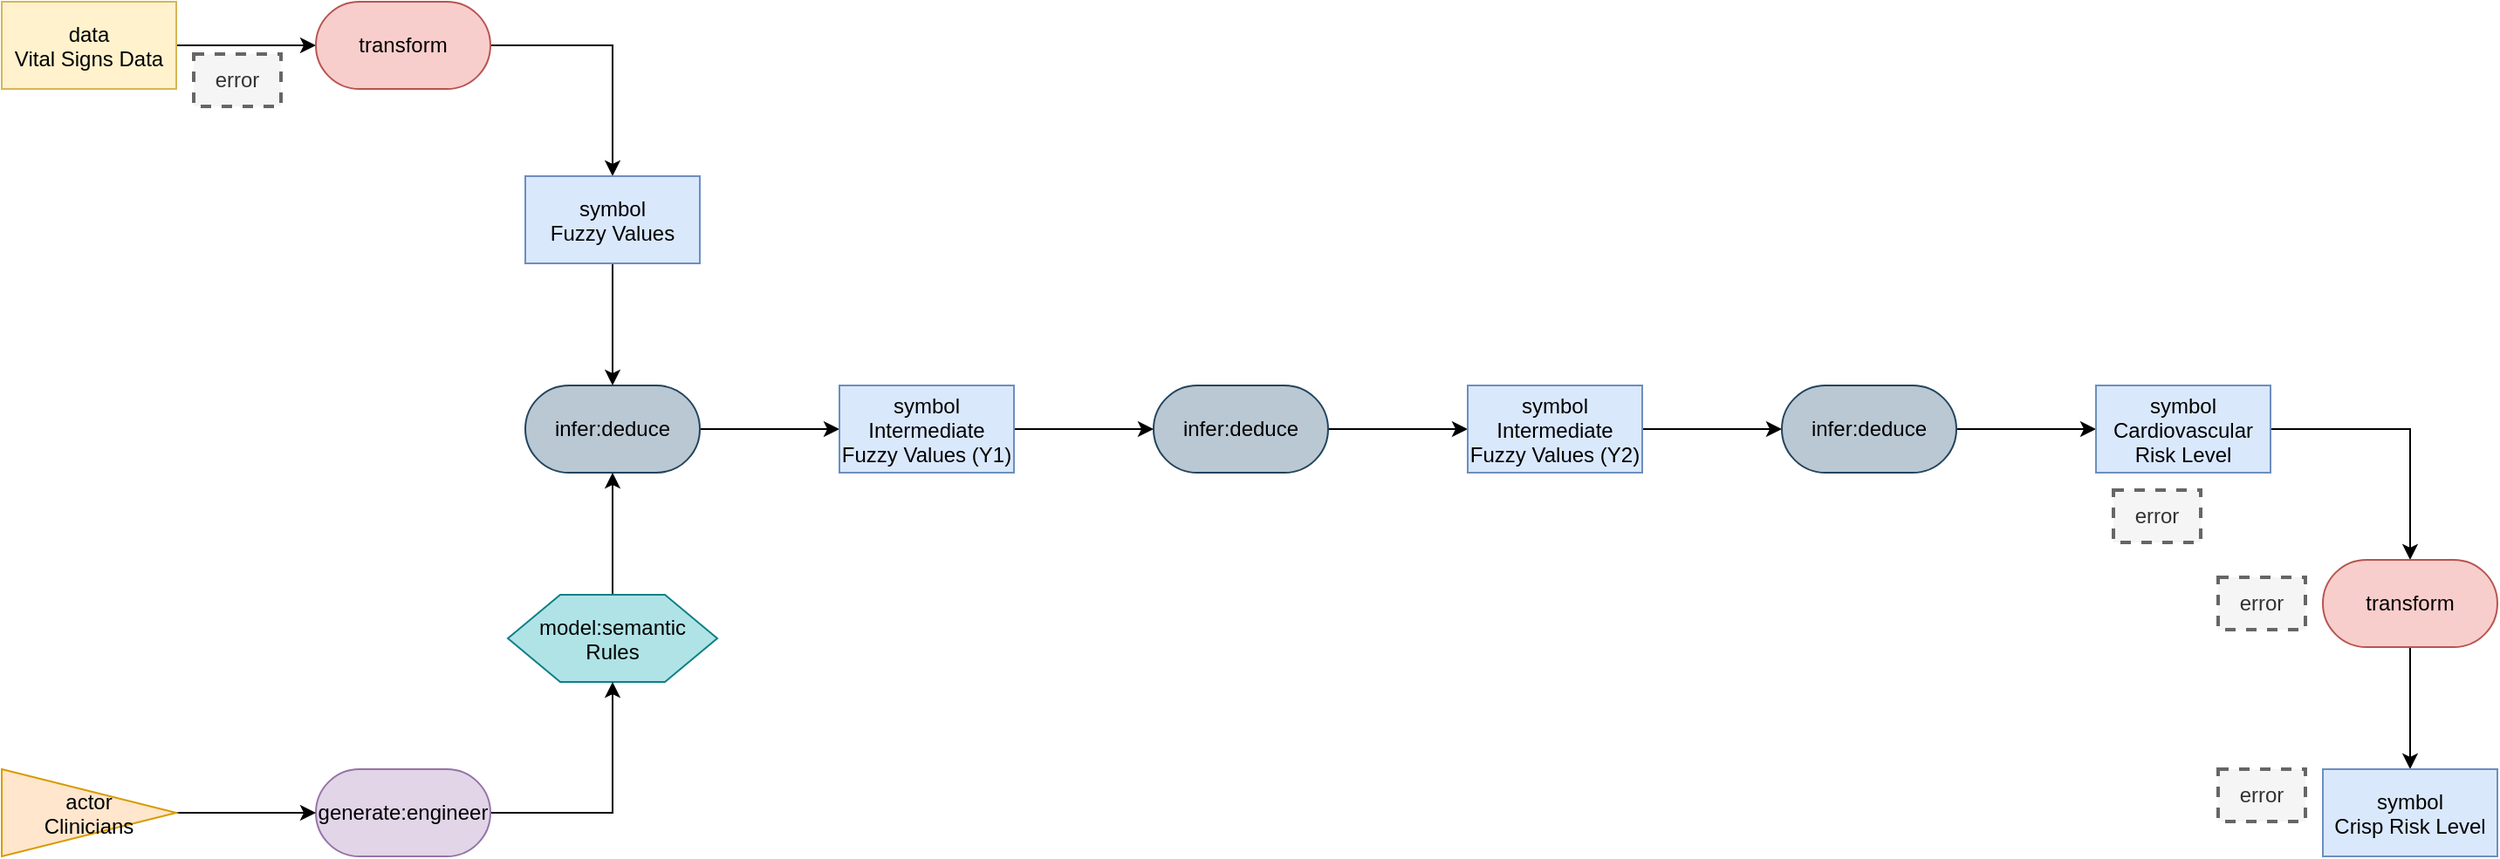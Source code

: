 <mxfile version="27.1.6" pages="2">
  <diagram name="Page-1" id="HXht4Nh3Z01pkx1o4XB-">
    <mxGraphModel dx="1429" dy="856" grid="1" gridSize="10" guides="1" tooltips="1" connect="1" arrows="1" fold="1" page="1" pageScale="1" pageWidth="3300" pageHeight="4681" math="0" shadow="0">
      <root>
        <mxCell id="0" />
        <mxCell id="1" parent="0" />
        <mxCell id="4beopHxYhheQVA-fnsDj-3" style="edgeStyle=orthogonalEdgeStyle;rounded=0;orthogonalLoop=1;jettySize=auto;html=1;entryX=0;entryY=0.5;entryDx=0;entryDy=0;" parent="1" source="4beopHxYhheQVA-fnsDj-1" target="4beopHxYhheQVA-fnsDj-2" edge="1">
          <mxGeometry relative="1" as="geometry" />
        </mxCell>
        <mxCell id="4beopHxYhheQVA-fnsDj-1" value="data&#xa;Vital Signs Data" style="rectangle;fillColor=#fff2cc;strokeColor=#d6b656;" parent="1" name="data" vertex="1" tooltip="⚠️ Node not part of any valid pattern.">
          <mxGeometry x="660" y="470" width="100" height="50" as="geometry" />
        </mxCell>
        <mxCell id="4beopHxYhheQVA-fnsDj-5" style="edgeStyle=orthogonalEdgeStyle;rounded=0;orthogonalLoop=1;jettySize=auto;html=1;exitX=1;exitY=0.5;exitDx=0;exitDy=0;entryX=0.5;entryY=0;entryDx=0;entryDy=0;" parent="1" source="4beopHxYhheQVA-fnsDj-2" target="4beopHxYhheQVA-fnsDj-4" edge="1">
          <mxGeometry relative="1" as="geometry" />
        </mxCell>
        <mxCell id="4beopHxYhheQVA-fnsDj-2" value="transform" style="rounded=1;whiteSpace=wrap;html=1;arcSize=50;fillColor=#f8cecc;strokeColor=#b85450;" parent="1" name="transform" vertex="1" tooltip="⚠️ Node not part of any valid pattern.">
          <mxGeometry x="840" y="470" width="100" height="50" as="geometry" />
        </mxCell>
        <mxCell id="4beopHxYhheQVA-fnsDj-7" style="edgeStyle=orthogonalEdgeStyle;rounded=0;orthogonalLoop=1;jettySize=auto;html=1;exitX=0.5;exitY=1;exitDx=0;exitDy=0;entryX=0.5;entryY=0;entryDx=0;entryDy=0;" parent="1" source="4beopHxYhheQVA-fnsDj-4" target="4beopHxYhheQVA-fnsDj-6" edge="1">
          <mxGeometry relative="1" as="geometry" />
        </mxCell>
        <mxCell id="4beopHxYhheQVA-fnsDj-4" value="symbol&#xa;Fuzzy Values" style="rectangle;fillColor=#dae8fc;strokeColor=#6c8ebf;" parent="1" name="symbol" vertex="1">
          <mxGeometry x="960" y="570" width="100" height="50" as="geometry" />
        </mxCell>
        <mxCell id="4beopHxYhheQVA-fnsDj-15" style="edgeStyle=orthogonalEdgeStyle;rounded=0;orthogonalLoop=1;jettySize=auto;html=1;entryX=0;entryY=0.5;entryDx=0;entryDy=0;" parent="1" source="4beopHxYhheQVA-fnsDj-6" target="4beopHxYhheQVA-fnsDj-14" edge="1">
          <mxGeometry relative="1" as="geometry" />
        </mxCell>
        <mxCell id="4beopHxYhheQVA-fnsDj-6" value="infer:deduce" style="rounded=1;whiteSpace=wrap;html=1;arcSize=50;fillColor=#bac8d3;strokeColor=#23445d;" parent="1" name="infer:deduce" vertex="1">
          <mxGeometry x="960" y="690" width="100" height="50" as="geometry" />
        </mxCell>
        <mxCell id="4beopHxYhheQVA-fnsDj-9" style="edgeStyle=orthogonalEdgeStyle;rounded=0;orthogonalLoop=1;jettySize=auto;html=1;exitX=0.5;exitY=0;exitDx=0;exitDy=0;entryX=0.5;entryY=1;entryDx=0;entryDy=0;" parent="1" source="4beopHxYhheQVA-fnsDj-8" target="4beopHxYhheQVA-fnsDj-6" edge="1">
          <mxGeometry relative="1" as="geometry" />
        </mxCell>
        <mxCell id="4beopHxYhheQVA-fnsDj-8" value="model:semantic&#xa;Rules" style="shape=hexagon;perimeter=hexagonPerimeter2;fillColor=#b0e3e6;strokeColor=#0e8088;" parent="1" name="model" vertex="1">
          <mxGeometry x="950" y="810" width="120" height="50" as="geometry" />
        </mxCell>
        <mxCell id="4beopHxYhheQVA-fnsDj-11" style="edgeStyle=orthogonalEdgeStyle;rounded=0;orthogonalLoop=1;jettySize=auto;html=1;exitX=1;exitY=0.5;exitDx=0;exitDy=0;entryX=0.5;entryY=1;entryDx=0;entryDy=0;" parent="1" source="4beopHxYhheQVA-fnsDj-10" target="4beopHxYhheQVA-fnsDj-8" edge="1">
          <mxGeometry relative="1" as="geometry" />
        </mxCell>
        <mxCell id="4beopHxYhheQVA-fnsDj-10" value="generate:engineer" style="rounded=1;whiteSpace=wrap;html=1;arcSize=50;fillColor=#e1d5e7;strokeColor=#9673a6;" parent="1" name="generate:engineer" vertex="1">
          <mxGeometry x="840" y="910" width="100" height="50" as="geometry" />
        </mxCell>
        <mxCell id="4beopHxYhheQVA-fnsDj-13" style="edgeStyle=orthogonalEdgeStyle;rounded=0;orthogonalLoop=1;jettySize=auto;html=1;entryX=0;entryY=0.5;entryDx=0;entryDy=0;" parent="1" source="4beopHxYhheQVA-fnsDj-12" target="4beopHxYhheQVA-fnsDj-10" edge="1">
          <mxGeometry relative="1" as="geometry" />
        </mxCell>
        <mxCell id="4beopHxYhheQVA-fnsDj-12" value="actor&#xa;Clinicians" style="triangle;fillColor=#ffe6cc;strokeColor=#d79b00;" parent="1" name="actor" vertex="1">
          <mxGeometry x="660" y="910" width="100" height="50" as="geometry" />
        </mxCell>
        <mxCell id="4beopHxYhheQVA-fnsDj-17" style="edgeStyle=orthogonalEdgeStyle;rounded=0;orthogonalLoop=1;jettySize=auto;html=1;entryX=0;entryY=0.5;entryDx=0;entryDy=0;" parent="1" source="4beopHxYhheQVA-fnsDj-14" target="4beopHxYhheQVA-fnsDj-16" edge="1">
          <mxGeometry relative="1" as="geometry" />
        </mxCell>
        <mxCell id="4beopHxYhheQVA-fnsDj-14" value="symbol&#xa;Intermediate&#xa;Fuzzy Values (Y1)" style="rectangle;fillColor=#dae8fc;strokeColor=#6c8ebf;" parent="1" name="symbol" vertex="1">
          <mxGeometry x="1140" y="690" width="100" height="50" as="geometry" />
        </mxCell>
        <mxCell id="4beopHxYhheQVA-fnsDj-19" style="edgeStyle=orthogonalEdgeStyle;rounded=0;orthogonalLoop=1;jettySize=auto;html=1;entryX=0;entryY=0.5;entryDx=0;entryDy=0;" parent="1" source="4beopHxYhheQVA-fnsDj-16" target="4beopHxYhheQVA-fnsDj-18" edge="1">
          <mxGeometry relative="1" as="geometry" />
        </mxCell>
        <mxCell id="4beopHxYhheQVA-fnsDj-16" value="infer:deduce" style="rounded=1;whiteSpace=wrap;html=1;arcSize=50;fillColor=#bac8d3;strokeColor=#23445d;" parent="1" name="infer:deduce" vertex="1" tooltip="⚠️ Node not part of any valid pattern.">
          <mxGeometry x="1320" y="690" width="100" height="50" as="geometry" />
        </mxCell>
        <mxCell id="4beopHxYhheQVA-fnsDj-21" style="edgeStyle=orthogonalEdgeStyle;rounded=0;orthogonalLoop=1;jettySize=auto;html=1;entryX=0;entryY=0.5;entryDx=0;entryDy=0;" parent="1" source="4beopHxYhheQVA-fnsDj-18" target="4beopHxYhheQVA-fnsDj-20" edge="1">
          <mxGeometry relative="1" as="geometry" />
        </mxCell>
        <mxCell id="4beopHxYhheQVA-fnsDj-18" value="symbol&#xa;Intermediate&#xa;Fuzzy Values (Y2)" style="rectangle;fillColor=#dae8fc;strokeColor=#6c8ebf;" parent="1" name="symbol" vertex="1" tooltip="⚠️ Node not part of any valid pattern.">
          <mxGeometry x="1500" y="690" width="100" height="50" as="geometry" />
        </mxCell>
        <mxCell id="4beopHxYhheQVA-fnsDj-23" style="edgeStyle=orthogonalEdgeStyle;rounded=0;orthogonalLoop=1;jettySize=auto;html=1;entryX=0;entryY=0.5;entryDx=0;entryDy=0;" parent="1" source="4beopHxYhheQVA-fnsDj-20" target="4beopHxYhheQVA-fnsDj-22" edge="1">
          <mxGeometry relative="1" as="geometry" />
        </mxCell>
        <mxCell id="4beopHxYhheQVA-fnsDj-20" value="infer:deduce" style="rounded=1;whiteSpace=wrap;html=1;arcSize=50;fillColor=#bac8d3;strokeColor=#23445d;" parent="1" name="infer:deduce" vertex="1" tooltip="⚠️ Node not part of any valid pattern.">
          <mxGeometry x="1680" y="690" width="100" height="50" as="geometry" />
        </mxCell>
        <mxCell id="4beopHxYhheQVA-fnsDj-25" style="edgeStyle=orthogonalEdgeStyle;rounded=0;orthogonalLoop=1;jettySize=auto;html=1;exitX=1;exitY=0.5;exitDx=0;exitDy=0;entryX=0.5;entryY=0;entryDx=0;entryDy=0;" parent="1" source="4beopHxYhheQVA-fnsDj-22" target="4beopHxYhheQVA-fnsDj-24" edge="1">
          <mxGeometry relative="1" as="geometry" />
        </mxCell>
        <mxCell id="4beopHxYhheQVA-fnsDj-22" value="symbol&#xa;Cardiovascular&#xa;Risk Level" style="rectangle;fillColor=#dae8fc;strokeColor=#6c8ebf;" parent="1" name="symbol" vertex="1" tooltip="⚠️ Node not part of any valid pattern.">
          <mxGeometry x="1860" y="690" width="100" height="50" as="geometry" />
        </mxCell>
        <mxCell id="4beopHxYhheQVA-fnsDj-27" style="edgeStyle=orthogonalEdgeStyle;rounded=0;orthogonalLoop=1;jettySize=auto;html=1;exitX=0.5;exitY=1;exitDx=0;exitDy=0;entryX=0.5;entryY=0;entryDx=0;entryDy=0;" parent="1" source="4beopHxYhheQVA-fnsDj-24" target="4beopHxYhheQVA-fnsDj-26" edge="1">
          <mxGeometry relative="1" as="geometry" />
        </mxCell>
        <mxCell id="4beopHxYhheQVA-fnsDj-24" value="transform" style="rounded=1;whiteSpace=wrap;html=1;arcSize=50;fillColor=#f8cecc;strokeColor=#b85450;" parent="1" name="transform" vertex="1" tooltip="⚠️ Node not part of any valid pattern.">
          <mxGeometry x="1990" y="790" width="100" height="50" as="geometry" />
        </mxCell>
        <mxCell id="4beopHxYhheQVA-fnsDj-26" value="symbol&#xa;Crisp Risk Level" style="rectangle;fillColor=#dae8fc;strokeColor=#6c8ebf;" parent="1" name="symbol" vertex="1" tooltip="⚠️ Node not part of any valid pattern.">
          <mxGeometry x="1990" y="910" width="100" height="50" as="geometry" />
        </mxCell>
        <mxCell id="4beopHxYhheQVA-fnsDj-28" value="error" style="text;html=1;align=center;verticalAlign=middle;whiteSpace=wrap;rounded=0;dashed=1;fillColor=#f5f5f5;fontColor=#333333;strokeColor=#666666;strokeWidth=2;" parent="1" name="text" vertex="1">
          <mxGeometry x="770" y="500" width="50" height="30" as="geometry" />
        </mxCell>
        <mxCell id="AwtsD6l_j7oamlXy3ROA-1" value="error" style="text;html=1;align=center;verticalAlign=middle;whiteSpace=wrap;rounded=0;dashed=1;fillColor=#f5f5f5;fontColor=#333333;strokeColor=#666666;strokeWidth=2;" parent="1" name="text" vertex="1">
          <mxGeometry x="1870" y="750" width="50" height="30" as="geometry" />
        </mxCell>
        <mxCell id="AwtsD6l_j7oamlXy3ROA-2" value="error" style="text;html=1;align=center;verticalAlign=middle;whiteSpace=wrap;rounded=0;dashed=1;fillColor=#f5f5f5;fontColor=#333333;strokeColor=#666666;strokeWidth=2;" parent="1" name="text" vertex="1">
          <mxGeometry x="1930" y="800" width="50" height="30" as="geometry" />
        </mxCell>
        <mxCell id="AwtsD6l_j7oamlXy3ROA-3" value="error" style="text;html=1;align=center;verticalAlign=middle;whiteSpace=wrap;rounded=0;dashed=1;fillColor=#f5f5f5;fontColor=#333333;strokeColor=#666666;strokeWidth=2;" parent="1" name="text" vertex="1">
          <mxGeometry x="1930" y="910" width="50" height="30" as="geometry" />
        </mxCell>
      </root>
    </mxGraphModel>
  </diagram>
  <diagram name="Copy of Page-1" id="ab83jLQ1mQFz8xMkF2xK">
    <mxGraphModel dx="1965" dy="1178" grid="1" gridSize="10" guides="1" tooltips="1" connect="1" arrows="1" fold="1" page="1" pageScale="1" pageWidth="3300" pageHeight="4681" math="0" shadow="0">
      <root>
        <mxCell id="R5QBEx0JlAZgmEDD3tri-0" />
        <mxCell id="R5QBEx0JlAZgmEDD3tri-1" parent="R5QBEx0JlAZgmEDD3tri-0" />
        <mxCell id="R5QBEx0JlAZgmEDD3tri-2" style="edgeStyle=orthogonalEdgeStyle;rounded=0;orthogonalLoop=1;jettySize=auto;html=1;entryX=0;entryY=0.5;entryDx=0;entryDy=0;" edge="1" parent="R5QBEx0JlAZgmEDD3tri-1" source="R5QBEx0JlAZgmEDD3tri-3" target="R5QBEx0JlAZgmEDD3tri-5">
          <mxGeometry relative="1" as="geometry" />
        </mxCell>
        <mxCell id="R5QBEx0JlAZgmEDD3tri-3" value="data&#xa;Vital Signs Data" style="rectangle;fillColor=#fff2cc;strokeColor=#d6b656;" name="data" vertex="1" parent="R5QBEx0JlAZgmEDD3tri-1" tooltip="⚠️ Node not part of any valid pattern.">
          <mxGeometry x="660" y="470" width="100" height="50" as="geometry" />
        </mxCell>
        <mxCell id="R5QBEx0JlAZgmEDD3tri-4" style="edgeStyle=orthogonalEdgeStyle;rounded=0;orthogonalLoop=1;jettySize=auto;html=1;exitX=1;exitY=0.5;exitDx=0;exitDy=0;entryX=0.5;entryY=0;entryDx=0;entryDy=0;" edge="1" parent="R5QBEx0JlAZgmEDD3tri-1" source="R5QBEx0JlAZgmEDD3tri-5" target="R5QBEx0JlAZgmEDD3tri-7">
          <mxGeometry relative="1" as="geometry" />
        </mxCell>
        <mxCell id="R5QBEx0JlAZgmEDD3tri-5" value="transform" style="rounded=1;whiteSpace=wrap;html=1;arcSize=50;fillColor=#f8cecc;strokeColor=#b85450;" name="transform" vertex="1" parent="R5QBEx0JlAZgmEDD3tri-1" tooltip="⚠️ Node not part of any valid pattern.">
          <mxGeometry x="840" y="470" width="100" height="50" as="geometry" />
        </mxCell>
        <mxCell id="R5QBEx0JlAZgmEDD3tri-6" style="edgeStyle=orthogonalEdgeStyle;rounded=0;orthogonalLoop=1;jettySize=auto;html=1;exitX=0.5;exitY=1;exitDx=0;exitDy=0;entryX=0.5;entryY=0;entryDx=0;entryDy=0;" edge="1" parent="R5QBEx0JlAZgmEDD3tri-1" source="R5QBEx0JlAZgmEDD3tri-7" target="R5QBEx0JlAZgmEDD3tri-9">
          <mxGeometry relative="1" as="geometry" />
        </mxCell>
        <mxCell id="R5QBEx0JlAZgmEDD3tri-7" value="symbol&#xa;Fuzzy Values" style="rectangle;fillColor=#dae8fc;strokeColor=#6c8ebf;" name="symbol" vertex="1" parent="R5QBEx0JlAZgmEDD3tri-1" tooltip="⚠️ Node not part of any valid pattern.">
          <mxGeometry x="960" y="570" width="100" height="50" as="geometry" />
        </mxCell>
        <mxCell id="R5QBEx0JlAZgmEDD3tri-8" style="edgeStyle=orthogonalEdgeStyle;rounded=0;orthogonalLoop=1;jettySize=auto;html=1;entryX=0;entryY=0.5;entryDx=0;entryDy=0;" edge="1" parent="R5QBEx0JlAZgmEDD3tri-1" source="R5QBEx0JlAZgmEDD3tri-9" target="R5QBEx0JlAZgmEDD3tri-17">
          <mxGeometry relative="1" as="geometry" />
        </mxCell>
        <mxCell id="R5QBEx0JlAZgmEDD3tri-9" value="infer:deduce" style="rounded=1;whiteSpace=wrap;html=1;arcSize=50;fillColor=#bac8d3;strokeColor=#23445d;" name="infer:deduce" vertex="1" parent="R5QBEx0JlAZgmEDD3tri-1">
          <mxGeometry x="960" y="690" width="100" height="50" as="geometry" />
        </mxCell>
        <mxCell id="R5QBEx0JlAZgmEDD3tri-10" style="edgeStyle=orthogonalEdgeStyle;rounded=0;orthogonalLoop=1;jettySize=auto;html=1;exitX=0.5;exitY=0;exitDx=0;exitDy=0;entryX=0.5;entryY=1;entryDx=0;entryDy=0;" edge="1" parent="R5QBEx0JlAZgmEDD3tri-1" source="R5QBEx0JlAZgmEDD3tri-11" target="R5QBEx0JlAZgmEDD3tri-9">
          <mxGeometry relative="1" as="geometry" />
        </mxCell>
        <mxCell id="R5QBEx0JlAZgmEDD3tri-11" value="model:semantic&#xa;Rules" style="shape=hexagon;perimeter=hexagonPerimeter2;fillColor=#b0e3e6;strokeColor=#0e8088;" name="model" vertex="1" parent="R5QBEx0JlAZgmEDD3tri-1">
          <mxGeometry x="950" y="810" width="120" height="50" as="geometry" />
        </mxCell>
        <mxCell id="R5QBEx0JlAZgmEDD3tri-12" style="edgeStyle=orthogonalEdgeStyle;rounded=0;orthogonalLoop=1;jettySize=auto;html=1;exitX=1;exitY=0.5;exitDx=0;exitDy=0;entryX=0.5;entryY=1;entryDx=0;entryDy=0;" edge="1" parent="R5QBEx0JlAZgmEDD3tri-1" source="R5QBEx0JlAZgmEDD3tri-13" target="R5QBEx0JlAZgmEDD3tri-11">
          <mxGeometry relative="1" as="geometry" />
        </mxCell>
        <mxCell id="R5QBEx0JlAZgmEDD3tri-13" value="generate:engineer" style="rounded=1;whiteSpace=wrap;html=1;arcSize=50;fillColor=#e1d5e7;strokeColor=#9673a6;" name="generate:engineer" vertex="1" parent="R5QBEx0JlAZgmEDD3tri-1">
          <mxGeometry x="840" y="910" width="100" height="50" as="geometry" />
        </mxCell>
        <mxCell id="R5QBEx0JlAZgmEDD3tri-14" style="edgeStyle=orthogonalEdgeStyle;rounded=0;orthogonalLoop=1;jettySize=auto;html=1;entryX=0;entryY=0.5;entryDx=0;entryDy=0;" edge="1" parent="R5QBEx0JlAZgmEDD3tri-1" source="R5QBEx0JlAZgmEDD3tri-15" target="R5QBEx0JlAZgmEDD3tri-13">
          <mxGeometry relative="1" as="geometry" />
        </mxCell>
        <mxCell id="R5QBEx0JlAZgmEDD3tri-15" value="actor&#xa;Clinicians" style="triangle;fillColor=#ffe6cc;strokeColor=#d79b00;" name="actor" vertex="1" parent="R5QBEx0JlAZgmEDD3tri-1">
          <mxGeometry x="660" y="910" width="100" height="50" as="geometry" />
        </mxCell>
        <mxCell id="R5QBEx0JlAZgmEDD3tri-16" style="edgeStyle=orthogonalEdgeStyle;rounded=0;orthogonalLoop=1;jettySize=auto;html=1;entryX=0;entryY=0.5;entryDx=0;entryDy=0;" edge="1" parent="R5QBEx0JlAZgmEDD3tri-1" source="R5QBEx0JlAZgmEDD3tri-17" target="R5QBEx0JlAZgmEDD3tri-19">
          <mxGeometry relative="1" as="geometry" />
        </mxCell>
        <mxCell id="R5QBEx0JlAZgmEDD3tri-17" value="symbol&#xa;Intermediate&#xa;Fuzzy Values (Y1)" style="rectangle;fillColor=#dae8fc;strokeColor=#6c8ebf;" name="symbol" vertex="1" parent="R5QBEx0JlAZgmEDD3tri-1">
          <mxGeometry x="1140" y="690" width="100" height="50" as="geometry" />
        </mxCell>
        <mxCell id="R5QBEx0JlAZgmEDD3tri-18" style="edgeStyle=orthogonalEdgeStyle;rounded=0;orthogonalLoop=1;jettySize=auto;html=1;entryX=0;entryY=0.5;entryDx=0;entryDy=0;" edge="1" parent="R5QBEx0JlAZgmEDD3tri-1" source="R5QBEx0JlAZgmEDD3tri-19" target="R5QBEx0JlAZgmEDD3tri-21">
          <mxGeometry relative="1" as="geometry" />
        </mxCell>
        <mxCell id="R5QBEx0JlAZgmEDD3tri-19" value="infer:deduce" style="rounded=1;whiteSpace=wrap;html=1;arcSize=50;fillColor=#bac8d3;strokeColor=#23445d;" name="infer:deduce" vertex="1" parent="R5QBEx0JlAZgmEDD3tri-1">
          <mxGeometry x="1320" y="690" width="100" height="50" as="geometry" />
        </mxCell>
        <mxCell id="R5QBEx0JlAZgmEDD3tri-20" style="edgeStyle=orthogonalEdgeStyle;rounded=0;orthogonalLoop=1;jettySize=auto;html=1;entryX=0;entryY=0.5;entryDx=0;entryDy=0;" edge="1" parent="R5QBEx0JlAZgmEDD3tri-1" source="R5QBEx0JlAZgmEDD3tri-21" target="R5QBEx0JlAZgmEDD3tri-23">
          <mxGeometry relative="1" as="geometry" />
        </mxCell>
        <mxCell id="R5QBEx0JlAZgmEDD3tri-21" value="symbol&#xa;Intermediate&#xa;Fuzzy Values (Y2)" style="rectangle;fillColor=#dae8fc;strokeColor=#6c8ebf;" name="symbol" vertex="1" parent="R5QBEx0JlAZgmEDD3tri-1">
          <mxGeometry x="1500" y="690" width="100" height="50" as="geometry" />
        </mxCell>
        <mxCell id="R5QBEx0JlAZgmEDD3tri-22" style="edgeStyle=orthogonalEdgeStyle;rounded=0;orthogonalLoop=1;jettySize=auto;html=1;entryX=0;entryY=0.5;entryDx=0;entryDy=0;" edge="1" parent="R5QBEx0JlAZgmEDD3tri-1" source="R5QBEx0JlAZgmEDD3tri-23" target="R5QBEx0JlAZgmEDD3tri-25">
          <mxGeometry relative="1" as="geometry" />
        </mxCell>
        <mxCell id="R5QBEx0JlAZgmEDD3tri-23" value="infer:deduce" style="rounded=1;whiteSpace=wrap;html=1;arcSize=50;fillColor=#bac8d3;strokeColor=#23445d;" name="infer:deduce" vertex="1" parent="R5QBEx0JlAZgmEDD3tri-1">
          <mxGeometry x="1680" y="690" width="100" height="50" as="geometry" />
        </mxCell>
        <mxCell id="R5QBEx0JlAZgmEDD3tri-24" style="edgeStyle=orthogonalEdgeStyle;rounded=0;orthogonalLoop=1;jettySize=auto;html=1;exitX=1;exitY=0.5;exitDx=0;exitDy=0;entryX=0.5;entryY=0;entryDx=0;entryDy=0;" edge="1" parent="R5QBEx0JlAZgmEDD3tri-1" source="R5QBEx0JlAZgmEDD3tri-25" target="R5QBEx0JlAZgmEDD3tri-27">
          <mxGeometry relative="1" as="geometry" />
        </mxCell>
        <mxCell id="R5QBEx0JlAZgmEDD3tri-25" value="symbol&#xa;Cardiovascular&#xa;Risk Level" style="rectangle;fillColor=#dae8fc;strokeColor=#6c8ebf;" name="symbol" vertex="1" parent="R5QBEx0JlAZgmEDD3tri-1">
          <mxGeometry x="1860" y="690" width="100" height="50" as="geometry" />
        </mxCell>
        <mxCell id="R5QBEx0JlAZgmEDD3tri-26" style="edgeStyle=orthogonalEdgeStyle;rounded=0;orthogonalLoop=1;jettySize=auto;html=1;exitX=0.5;exitY=1;exitDx=0;exitDy=0;entryX=0.5;entryY=0;entryDx=0;entryDy=0;" edge="1" parent="R5QBEx0JlAZgmEDD3tri-1" source="R5QBEx0JlAZgmEDD3tri-27" target="R5QBEx0JlAZgmEDD3tri-28">
          <mxGeometry relative="1" as="geometry" />
        </mxCell>
        <mxCell id="R5QBEx0JlAZgmEDD3tri-27" value="transform" style="rounded=1;whiteSpace=wrap;html=1;arcSize=50;fillColor=#f8cecc;strokeColor=#b85450;" name="transform" vertex="1" parent="R5QBEx0JlAZgmEDD3tri-1">
          <mxGeometry x="1990" y="790" width="100" height="50" as="geometry" />
        </mxCell>
        <mxCell id="R5QBEx0JlAZgmEDD3tri-28" value="symbol&#xa;Crisp Risk Level" style="rectangle;fillColor=#dae8fc;strokeColor=#6c8ebf;" name="symbol" vertex="1" parent="R5QBEx0JlAZgmEDD3tri-1">
          <mxGeometry x="1990" y="910" width="100" height="50" as="geometry" />
        </mxCell>
        <mxCell id="R5QBEx0JlAZgmEDD3tri-29" value="error" style="text;html=1;align=center;verticalAlign=middle;whiteSpace=wrap;rounded=0;dashed=1;fillColor=#f5f5f5;fontColor=#333333;strokeColor=#666666;strokeWidth=2;" name="text" vertex="1" parent="R5QBEx0JlAZgmEDD3tri-1">
          <mxGeometry x="770" y="500" width="50" height="30" as="geometry" />
        </mxCell>
      </root>
    </mxGraphModel>
  </diagram>
</mxfile>
